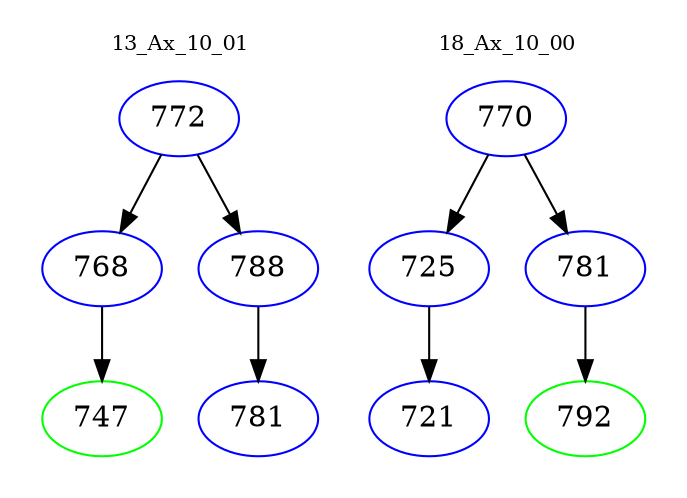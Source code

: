 digraph{
subgraph cluster_0 {
color = white
label = "13_Ax_10_01";
fontsize=10;
T0_772 [label="772", color="blue"]
T0_772 -> T0_768 [color="black"]
T0_768 [label="768", color="blue"]
T0_768 -> T0_747 [color="black"]
T0_747 [label="747", color="green"]
T0_772 -> T0_788 [color="black"]
T0_788 [label="788", color="blue"]
T0_788 -> T0_781 [color="black"]
T0_781 [label="781", color="blue"]
}
subgraph cluster_1 {
color = white
label = "18_Ax_10_00";
fontsize=10;
T1_770 [label="770", color="blue"]
T1_770 -> T1_725 [color="black"]
T1_725 [label="725", color="blue"]
T1_725 -> T1_721 [color="black"]
T1_721 [label="721", color="blue"]
T1_770 -> T1_781 [color="black"]
T1_781 [label="781", color="blue"]
T1_781 -> T1_792 [color="black"]
T1_792 [label="792", color="green"]
}
}
